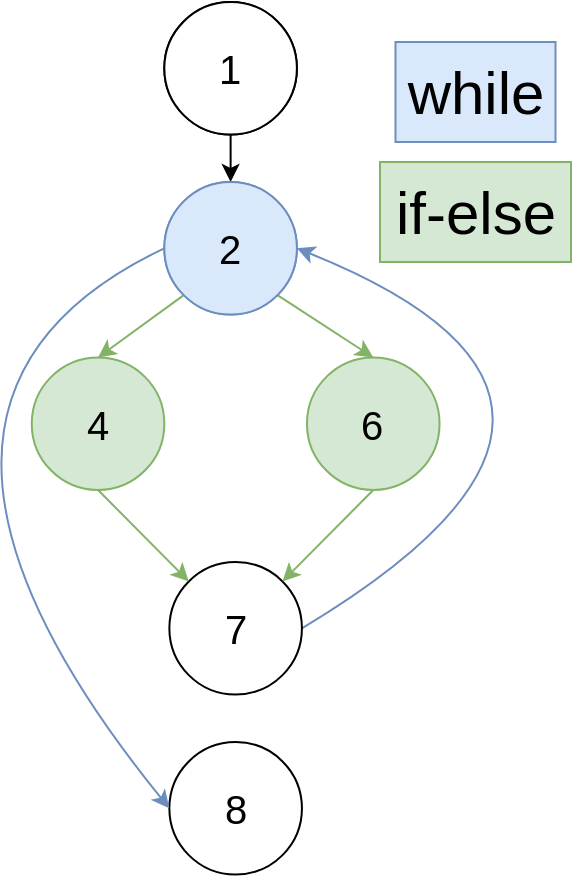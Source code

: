 <mxfile version="21.0.6" type="device"><diagram name="Seite-1" id="rxkJiAmlHBMmyYtWsIt0"><mxGraphModel dx="1178" dy="786" grid="1" gridSize="10" guides="1" tooltips="1" connect="1" arrows="1" fold="1" page="1" pageScale="1" pageWidth="827" pageHeight="1169" math="0" shadow="0"><root><mxCell id="0"/><mxCell id="1" parent="0"/><mxCell id="ppyyH8Y7hExfjqQttD55-4" value="" style="curved=1;endArrow=classic;html=1;rounded=0;entryX=1;entryY=0.5;entryDx=0;entryDy=0;fillColor=#dae8fc;strokeColor=#6c8ebf;exitX=1;exitY=0.5;exitDx=0;exitDy=0;" parent="1" source="ppyyH8Y7hExfjqQttD55-8" target="ppyyH8Y7hExfjqQttD55-3" edge="1"><mxGeometry width="50" height="50" relative="1" as="geometry"><mxPoint x="510" y="660" as="sourcePoint"/><mxPoint x="440.97" y="292.0" as="targetPoint"/><Array as="points"><mxPoint x="630" y="480"/></Array></mxGeometry></mxCell><mxCell id="RX40pqzDQG3YDa8m_P6B-8" value="8" style="ellipse;whiteSpace=wrap;html=1;aspect=fixed;fontSize=20;" parent="1" vertex="1"><mxGeometry x="374.684" y="650" width="66.286" height="66.286" as="geometry"/></mxCell><mxCell id="RX40pqzDQG3YDa8m_P6B-10" value="" style="curved=1;endArrow=classic;html=1;rounded=0;exitX=0;exitY=0.5;exitDx=0;exitDy=0;entryX=0;entryY=0.5;entryDx=0;entryDy=0;fillColor=#dae8fc;strokeColor=#6c8ebf;" parent="1" source="ppyyH8Y7hExfjqQttD55-3" target="RX40pqzDQG3YDa8m_P6B-8" edge="1"><mxGeometry width="50" height="50" relative="1" as="geometry"><mxPoint x="451" y="693" as="sourcePoint"/><mxPoint x="448" y="413" as="targetPoint"/><Array as="points"><mxPoint x="210" y="480"/></Array></mxGeometry></mxCell><mxCell id="ppyyH8Y7hExfjqQttD55-3" value="2a" style="ellipse;whiteSpace=wrap;html=1;aspect=fixed;fillColor=#dae8fc;strokeColor=#6c8ebf;" parent="1" vertex="1"><mxGeometry x="372.164" y="369.996" width="66.286" height="66.286" as="geometry"/></mxCell><mxCell id="ppyyH8Y7hExfjqQttD55-5" value="&lt;font style=&quot;font-size: 20px;&quot;&gt;4&lt;/font&gt;" style="ellipse;whiteSpace=wrap;html=1;aspect=fixed;fillColor=#d5e8d4;strokeColor=#82b366;" parent="1" vertex="1"><mxGeometry x="305.883" y="457.714" width="66.286" height="66.286" as="geometry"/></mxCell><mxCell id="ppyyH8Y7hExfjqQttD55-7" value="6" style="ellipse;whiteSpace=wrap;html=1;aspect=fixed;fillColor=#d5e8d4;strokeColor=#82b366;fontSize=20;" parent="1" vertex="1"><mxGeometry x="443.486" y="457.714" width="66.286" height="66.286" as="geometry"/></mxCell><mxCell id="ppyyH8Y7hExfjqQttD55-8" value="7" style="ellipse;whiteSpace=wrap;html=1;aspect=fixed;fontSize=20;" parent="1" vertex="1"><mxGeometry x="374.684" y="560.004" width="66.286" height="66.286" as="geometry"/></mxCell><mxCell id="ppyyH8Y7hExfjqQttD55-9" value="" style="endArrow=classic;html=1;rounded=0;exitX=0.5;exitY=1;exitDx=0;exitDy=0;entryX=0;entryY=0;entryDx=0;entryDy=0;fillColor=#d5e8d4;strokeColor=#82b366;" parent="1" source="ppyyH8Y7hExfjqQttD55-5" target="ppyyH8Y7hExfjqQttD55-8" edge="1"><mxGeometry width="50" height="50" relative="1" as="geometry"><mxPoint x="391.885" y="656.571" as="sourcePoint"/><mxPoint x="477.886" y="573.714" as="targetPoint"/></mxGeometry></mxCell><mxCell id="ppyyH8Y7hExfjqQttD55-10" value="" style="endArrow=classic;html=1;rounded=0;exitX=0.5;exitY=1;exitDx=0;exitDy=0;entryX=1;entryY=0;entryDx=0;entryDy=0;fillColor=#d5e8d4;strokeColor=#82b366;" parent="1" source="ppyyH8Y7hExfjqQttD55-7" target="ppyyH8Y7hExfjqQttD55-8" edge="1"><mxGeometry width="50" height="50" relative="1" as="geometry"><mxPoint x="297.283" y="540.571" as="sourcePoint"/><mxPoint x="424.565" y="623.429" as="targetPoint"/></mxGeometry></mxCell><mxCell id="ppyyH8Y7hExfjqQttD55-11" value="" style="endArrow=classic;html=1;rounded=0;exitX=1;exitY=1;exitDx=0;exitDy=0;entryX=0.5;entryY=0;entryDx=0;entryDy=0;fillColor=#d5e8d4;strokeColor=#82b366;" parent="1" source="ppyyH8Y7hExfjqQttD55-3" target="ppyyH8Y7hExfjqQttD55-7" edge="1"><mxGeometry width="50" height="50" relative="1" as="geometry"><mxPoint x="391.885" y="656.571" as="sourcePoint"/><mxPoint x="477.886" y="573.714" as="targetPoint"/></mxGeometry></mxCell><mxCell id="ppyyH8Y7hExfjqQttD55-12" value="" style="endArrow=classic;html=1;rounded=0;exitX=0;exitY=1;exitDx=0;exitDy=0;entryX=0.5;entryY=0;entryDx=0;entryDy=0;fillColor=#d5e8d4;strokeColor=#82b366;" parent="1" source="ppyyH8Y7hExfjqQttD55-3" target="ppyyH8Y7hExfjqQttD55-5" edge="1"><mxGeometry width="50" height="50" relative="1" as="geometry"><mxPoint x="454.971" y="395.866" as="sourcePoint"/><mxPoint x="391.885" y="490.857" as="targetPoint"/></mxGeometry></mxCell><mxCell id="RX40pqzDQG3YDa8m_P6B-1" value="1" style="ellipse;whiteSpace=wrap;html=1;aspect=fixed;" parent="1" vertex="1"><mxGeometry x="372.164" y="280" width="66.286" height="66.286" as="geometry"/></mxCell><mxCell id="RX40pqzDQG3YDa8m_P6B-2" value="" style="endArrow=classic;html=1;rounded=0;exitX=0.5;exitY=1;exitDx=0;exitDy=0;entryX=0.5;entryY=0;entryDx=0;entryDy=0;" parent="1" source="RX40pqzDQG3YDa8m_P6B-1" target="ppyyH8Y7hExfjqQttD55-3" edge="1"><mxGeometry width="50" height="50" relative="1" as="geometry"><mxPoint x="357.484" y="424.571" as="sourcePoint"/><mxPoint x="405.307" y="279.999" as="targetPoint"/></mxGeometry></mxCell><mxCell id="RX40pqzDQG3YDa8m_P6B-11" value="1" style="ellipse;whiteSpace=wrap;html=1;aspect=fixed;fontSize=20;" parent="1" vertex="1"><mxGeometry x="372.164" y="280" width="66.286" height="66.286" as="geometry"/></mxCell><mxCell id="RX40pqzDQG3YDa8m_P6B-12" value="2" style="ellipse;whiteSpace=wrap;html=1;aspect=fixed;fillColor=#dae8fc;strokeColor=#6c8ebf;fontSize=20;" parent="1" vertex="1"><mxGeometry x="372.164" y="369.996" width="66.286" height="66.286" as="geometry"/></mxCell><mxCell id="ppyyH8Y7hExfjqQttD55-16" value="while" style="text;html=1;strokeColor=#6c8ebf;fillColor=#dae8fc;align=center;verticalAlign=middle;whiteSpace=wrap;rounded=0;fontSize=30;" parent="1" vertex="1"><mxGeometry x="487.75" y="300" width="80" height="50" as="geometry"/></mxCell><mxCell id="RX40pqzDQG3YDa8m_P6B-7" value="if-else" style="text;html=1;strokeColor=#82b366;fillColor=#d5e8d4;align=center;verticalAlign=middle;whiteSpace=wrap;rounded=0;fontSize=30;" parent="1" vertex="1"><mxGeometry x="480" y="360" width="95.5" height="50" as="geometry"/></mxCell></root></mxGraphModel></diagram></mxfile>